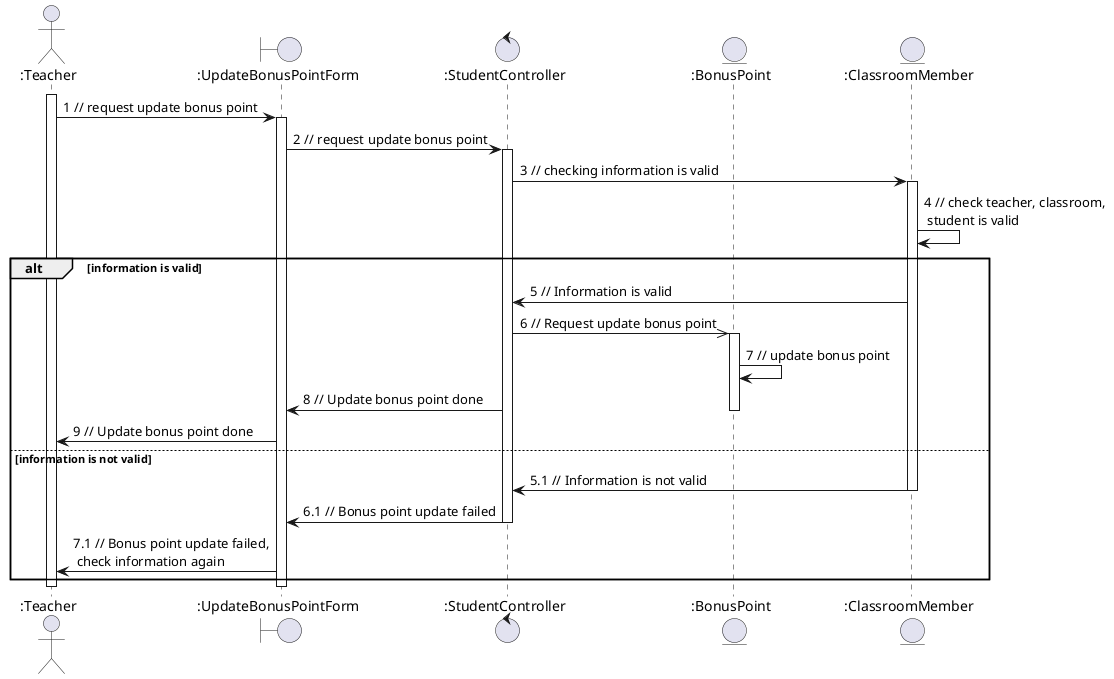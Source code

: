 @startuml updateBonusPoint

actor ":Teacher"
boundary ":UpdateBonusPointForm"
control ":StudentController"
entity ":BonusPoint"
entity ":ClassroomMember"

activate ":Teacher"

":Teacher" -> ":UpdateBonusPointForm": 1 // request update bonus point
activate ":UpdateBonusPointForm"
":UpdateBonusPointForm" -> ":StudentController": 2 // request update bonus point
activate ":StudentController"
":StudentController" -> ":ClassroomMember": 3 // checking information is valid
activate ":ClassroomMember"
":ClassroomMember" -> ":ClassroomMember": 4 // check teacher, classroom, \n student is valid
alt information is valid
    ":ClassroomMember" -> ":StudentController": 5 // Information is valid
    ":StudentController" ->> ":BonusPoint": 6 // Request update bonus point
    activate ":BonusPoint"
    ":BonusPoint" -> ":BonusPoint": 7 // update bonus point
    ":StudentController" -> ":UpdateBonusPointForm": 8 // Update bonus point done
    deactivate ":BonusPoint"
    ":UpdateBonusPointForm" -> ":Teacher": 9 // Update bonus point done
else information is not valid
    ":ClassroomMember" -> ":StudentController": 5.1 // Information is not valid
    deactivate ":ClassroomMember"
    ":StudentController" -> ":UpdateBonusPointForm": 6.1 // Bonus point update failed
    deactivate ":StudentController"
    ":UpdateBonusPointForm" -> ":Teacher": 7.1 // Bonus point update failed,\n check information again
end

deactivate ":Teacher"
deactivate ":UpdateBonusPointForm"


@enduml